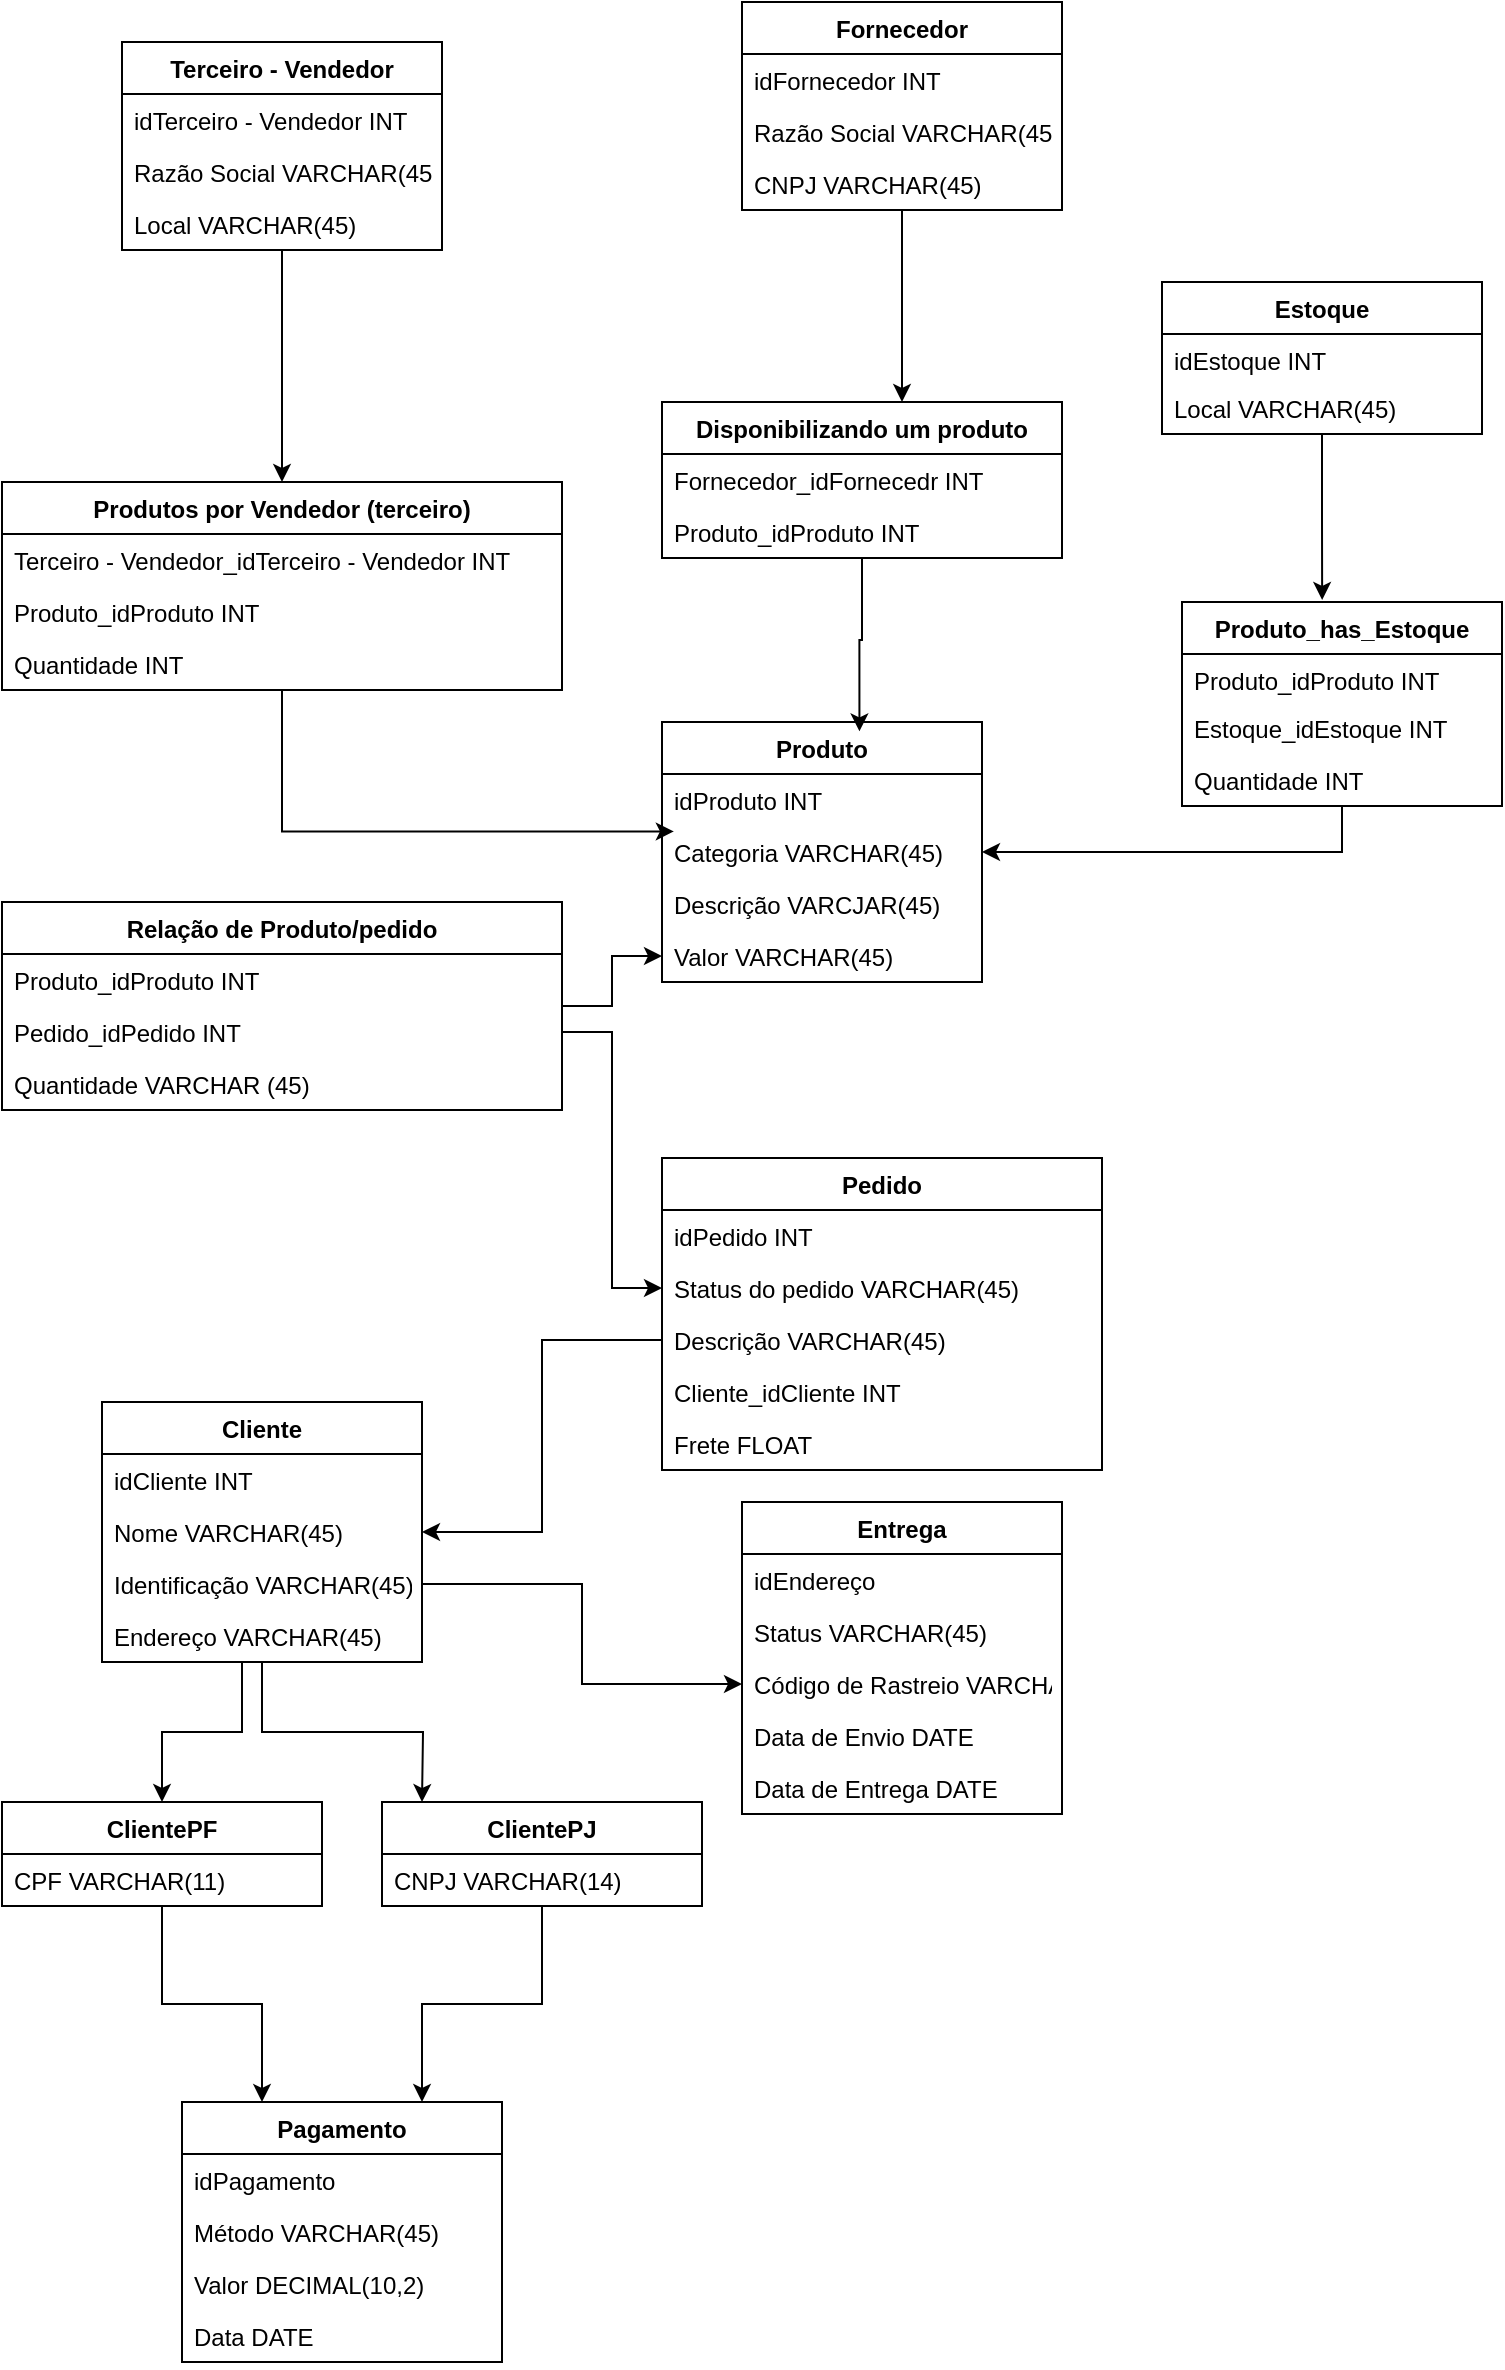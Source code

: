 <mxfile version="26.0.11" pages="2">
  <diagram id="o9EPZqUucmTRK00DGlLH" name="Page-1">
    <mxGraphModel dx="1257" dy="-549" grid="1" gridSize="10" guides="1" tooltips="1" connect="1" arrows="1" fold="1" page="1" pageScale="1" pageWidth="827" pageHeight="1169" math="0" shadow="0">
      <root>
        <mxCell id="0" />
        <mxCell id="1" parent="0" />
        <mxCell id="42stsB1YpSLeYH0SvuZJ-91" style="edgeStyle=orthogonalEdgeStyle;rounded=0;orthogonalLoop=1;jettySize=auto;html=1;entryX=0.25;entryY=0;entryDx=0;entryDy=0;" edge="1" parent="1" source="42stsB1YpSLeYH0SvuZJ-6" target="42stsB1YpSLeYH0SvuZJ-10">
          <mxGeometry relative="1" as="geometry" />
        </mxCell>
        <mxCell id="42stsB1YpSLeYH0SvuZJ-6" value="ClientePF" style="swimlane;fontStyle=1;align=center;verticalAlign=top;childLayout=stackLayout;horizontal=1;startSize=26;horizontalStack=0;resizeParent=1;resizeParentMax=0;resizeLast=0;collapsible=1;marginBottom=0;" vertex="1" parent="1">
          <mxGeometry x="40" y="2530" width="160" height="52" as="geometry" />
        </mxCell>
        <mxCell id="42stsB1YpSLeYH0SvuZJ-7" value="CPF VARCHAR(11)" style="text;strokeColor=none;fillColor=none;align=left;verticalAlign=top;spacingLeft=4;spacingRight=4;overflow=hidden;rotatable=0;points=[[0,0.5],[1,0.5]];portConstraint=eastwest;" vertex="1" parent="42stsB1YpSLeYH0SvuZJ-6">
          <mxGeometry y="26" width="160" height="26" as="geometry" />
        </mxCell>
        <mxCell id="42stsB1YpSLeYH0SvuZJ-92" style="edgeStyle=orthogonalEdgeStyle;rounded=0;orthogonalLoop=1;jettySize=auto;html=1;entryX=0.75;entryY=0;entryDx=0;entryDy=0;" edge="1" parent="1" source="42stsB1YpSLeYH0SvuZJ-8" target="42stsB1YpSLeYH0SvuZJ-10">
          <mxGeometry relative="1" as="geometry" />
        </mxCell>
        <mxCell id="42stsB1YpSLeYH0SvuZJ-8" value="ClientePJ" style="swimlane;fontStyle=1;align=center;verticalAlign=top;childLayout=stackLayout;horizontal=1;startSize=26;horizontalStack=0;resizeParent=1;resizeParentMax=0;resizeLast=0;collapsible=1;marginBottom=0;" vertex="1" parent="1">
          <mxGeometry x="230" y="2530" width="160" height="52" as="geometry" />
        </mxCell>
        <mxCell id="42stsB1YpSLeYH0SvuZJ-9" value="CNPJ VARCHAR(14)" style="text;strokeColor=none;fillColor=none;align=left;verticalAlign=top;spacingLeft=4;spacingRight=4;overflow=hidden;rotatable=0;points=[[0,0.5],[1,0.5]];portConstraint=eastwest;" vertex="1" parent="42stsB1YpSLeYH0SvuZJ-8">
          <mxGeometry y="26" width="160" height="26" as="geometry" />
        </mxCell>
        <mxCell id="42stsB1YpSLeYH0SvuZJ-10" value="Pagamento" style="swimlane;fontStyle=1;align=center;verticalAlign=top;childLayout=stackLayout;horizontal=1;startSize=26;horizontalStack=0;resizeParent=1;resizeParentMax=0;resizeLast=0;collapsible=1;marginBottom=0;" vertex="1" parent="1">
          <mxGeometry x="130" y="2680" width="160" height="130" as="geometry" />
        </mxCell>
        <mxCell id="42stsB1YpSLeYH0SvuZJ-11" value="idPagamento" style="text;strokeColor=none;fillColor=none;align=left;verticalAlign=top;spacingLeft=4;spacingRight=4;overflow=hidden;rotatable=0;points=[[0,0.5],[1,0.5]];portConstraint=eastwest;" vertex="1" parent="42stsB1YpSLeYH0SvuZJ-10">
          <mxGeometry y="26" width="160" height="26" as="geometry" />
        </mxCell>
        <mxCell id="42stsB1YpSLeYH0SvuZJ-12" value="Método VARCHAR(45)" style="text;strokeColor=none;fillColor=none;align=left;verticalAlign=top;spacingLeft=4;spacingRight=4;overflow=hidden;rotatable=0;points=[[0,0.5],[1,0.5]];portConstraint=eastwest;" vertex="1" parent="42stsB1YpSLeYH0SvuZJ-10">
          <mxGeometry y="52" width="160" height="26" as="geometry" />
        </mxCell>
        <mxCell id="42stsB1YpSLeYH0SvuZJ-13" value="Valor DECIMAL(10,2)" style="text;strokeColor=none;fillColor=none;align=left;verticalAlign=top;spacingLeft=4;spacingRight=4;overflow=hidden;rotatable=0;points=[[0,0.5],[1,0.5]];portConstraint=eastwest;" vertex="1" parent="42stsB1YpSLeYH0SvuZJ-10">
          <mxGeometry y="78" width="160" height="26" as="geometry" />
        </mxCell>
        <mxCell id="42stsB1YpSLeYH0SvuZJ-14" value="Data DATE" style="text;strokeColor=none;fillColor=none;align=left;verticalAlign=top;spacingLeft=4;spacingRight=4;overflow=hidden;rotatable=0;points=[[0,0.5],[1,0.5]];portConstraint=eastwest;" vertex="1" parent="42stsB1YpSLeYH0SvuZJ-10">
          <mxGeometry y="104" width="160" height="26" as="geometry" />
        </mxCell>
        <mxCell id="42stsB1YpSLeYH0SvuZJ-15" value="Entrega" style="swimlane;fontStyle=1;align=center;verticalAlign=top;childLayout=stackLayout;horizontal=1;startSize=26;horizontalStack=0;resizeParent=1;resizeParentMax=0;resizeLast=0;collapsible=1;marginBottom=0;" vertex="1" parent="1">
          <mxGeometry x="410" y="2380" width="160" height="156" as="geometry" />
        </mxCell>
        <mxCell id="42stsB1YpSLeYH0SvuZJ-16" value="idEndereço" style="text;strokeColor=none;fillColor=none;align=left;verticalAlign=top;spacingLeft=4;spacingRight=4;overflow=hidden;rotatable=0;points=[[0,0.5],[1,0.5]];portConstraint=eastwest;" vertex="1" parent="42stsB1YpSLeYH0SvuZJ-15">
          <mxGeometry y="26" width="160" height="26" as="geometry" />
        </mxCell>
        <mxCell id="42stsB1YpSLeYH0SvuZJ-17" value="Status VARCHAR(45)" style="text;strokeColor=none;fillColor=none;align=left;verticalAlign=top;spacingLeft=4;spacingRight=4;overflow=hidden;rotatable=0;points=[[0,0.5],[1,0.5]];portConstraint=eastwest;" vertex="1" parent="42stsB1YpSLeYH0SvuZJ-15">
          <mxGeometry y="52" width="160" height="26" as="geometry" />
        </mxCell>
        <mxCell id="42stsB1YpSLeYH0SvuZJ-18" value="Código de Rastreio VARCHAR(45)" style="text;strokeColor=none;fillColor=none;align=left;verticalAlign=top;spacingLeft=4;spacingRight=4;overflow=hidden;rotatable=0;points=[[0,0.5],[1,0.5]];portConstraint=eastwest;" vertex="1" parent="42stsB1YpSLeYH0SvuZJ-15">
          <mxGeometry y="78" width="160" height="26" as="geometry" />
        </mxCell>
        <mxCell id="42stsB1YpSLeYH0SvuZJ-19" value="Data de Envio DATE" style="text;strokeColor=none;fillColor=none;align=left;verticalAlign=top;spacingLeft=4;spacingRight=4;overflow=hidden;rotatable=0;points=[[0,0.5],[1,0.5]];portConstraint=eastwest;" vertex="1" parent="42stsB1YpSLeYH0SvuZJ-15">
          <mxGeometry y="104" width="160" height="26" as="geometry" />
        </mxCell>
        <mxCell id="42stsB1YpSLeYH0SvuZJ-20" value="Data de Entrega DATE" style="text;strokeColor=none;fillColor=none;align=left;verticalAlign=top;spacingLeft=4;spacingRight=4;overflow=hidden;rotatable=0;points=[[0,0.5],[1,0.5]];portConstraint=eastwest;" vertex="1" parent="42stsB1YpSLeYH0SvuZJ-15">
          <mxGeometry y="130" width="160" height="26" as="geometry" />
        </mxCell>
        <mxCell id="42stsB1YpSLeYH0SvuZJ-21" value="Fornecedor" style="swimlane;fontStyle=1;align=center;verticalAlign=top;childLayout=stackLayout;horizontal=1;startSize=26;horizontalStack=0;resizeParent=1;resizeParentMax=0;resizeLast=0;collapsible=1;marginBottom=0;" vertex="1" parent="1">
          <mxGeometry x="410" y="1630" width="160" height="104" as="geometry" />
        </mxCell>
        <mxCell id="42stsB1YpSLeYH0SvuZJ-22" value="idFornecedor INT" style="text;strokeColor=none;fillColor=none;align=left;verticalAlign=top;spacingLeft=4;spacingRight=4;overflow=hidden;rotatable=0;points=[[0,0.5],[1,0.5]];portConstraint=eastwest;" vertex="1" parent="42stsB1YpSLeYH0SvuZJ-21">
          <mxGeometry y="26" width="160" height="26" as="geometry" />
        </mxCell>
        <mxCell id="42stsB1YpSLeYH0SvuZJ-23" value="Razão Social VARCHAR(45)" style="text;strokeColor=none;fillColor=none;align=left;verticalAlign=top;spacingLeft=4;spacingRight=4;overflow=hidden;rotatable=0;points=[[0,0.5],[1,0.5]];portConstraint=eastwest;" vertex="1" parent="42stsB1YpSLeYH0SvuZJ-21">
          <mxGeometry y="52" width="160" height="26" as="geometry" />
        </mxCell>
        <mxCell id="42stsB1YpSLeYH0SvuZJ-24" value="CNPJ VARCHAR(45)" style="text;strokeColor=none;fillColor=none;align=left;verticalAlign=top;spacingLeft=4;spacingRight=4;overflow=hidden;rotatable=0;points=[[0,0.5],[1,0.5]];portConstraint=eastwest;" vertex="1" parent="42stsB1YpSLeYH0SvuZJ-21">
          <mxGeometry y="78" width="160" height="26" as="geometry" />
        </mxCell>
        <mxCell id="42stsB1YpSLeYH0SvuZJ-67" style="edgeStyle=orthogonalEdgeStyle;rounded=0;orthogonalLoop=1;jettySize=auto;html=1;entryX=0.5;entryY=0;entryDx=0;entryDy=0;" edge="1" parent="1" source="42stsB1YpSLeYH0SvuZJ-25" target="42stsB1YpSLeYH0SvuZJ-37">
          <mxGeometry relative="1" as="geometry" />
        </mxCell>
        <mxCell id="42stsB1YpSLeYH0SvuZJ-25" value="Terceiro - Vendedor" style="swimlane;fontStyle=1;align=center;verticalAlign=top;childLayout=stackLayout;horizontal=1;startSize=26;horizontalStack=0;resizeParent=1;resizeParentMax=0;resizeLast=0;collapsible=1;marginBottom=0;" vertex="1" parent="1">
          <mxGeometry x="100" y="1650" width="160" height="104" as="geometry" />
        </mxCell>
        <mxCell id="42stsB1YpSLeYH0SvuZJ-26" value="idTerceiro - Vendedor INT" style="text;strokeColor=none;fillColor=none;align=left;verticalAlign=top;spacingLeft=4;spacingRight=4;overflow=hidden;rotatable=0;points=[[0,0.5],[1,0.5]];portConstraint=eastwest;" vertex="1" parent="42stsB1YpSLeYH0SvuZJ-25">
          <mxGeometry y="26" width="160" height="26" as="geometry" />
        </mxCell>
        <mxCell id="42stsB1YpSLeYH0SvuZJ-27" value="Razão Social VARCHAR(45)" style="text;strokeColor=none;fillColor=none;align=left;verticalAlign=top;spacingLeft=4;spacingRight=4;overflow=hidden;rotatable=0;points=[[0,0.5],[1,0.5]];portConstraint=eastwest;" vertex="1" parent="42stsB1YpSLeYH0SvuZJ-25">
          <mxGeometry y="52" width="160" height="26" as="geometry" />
        </mxCell>
        <mxCell id="42stsB1YpSLeYH0SvuZJ-28" value="Local VARCHAR(45)" style="text;strokeColor=none;fillColor=none;align=left;verticalAlign=top;spacingLeft=4;spacingRight=4;overflow=hidden;rotatable=0;points=[[0,0.5],[1,0.5]];portConstraint=eastwest;" vertex="1" parent="42stsB1YpSLeYH0SvuZJ-25">
          <mxGeometry y="78" width="160" height="26" as="geometry" />
        </mxCell>
        <mxCell id="42stsB1YpSLeYH0SvuZJ-68" style="edgeStyle=orthogonalEdgeStyle;rounded=0;orthogonalLoop=1;jettySize=auto;html=1;entryX=0.438;entryY=-0.01;entryDx=0;entryDy=0;entryPerimeter=0;" edge="1" parent="1" source="42stsB1YpSLeYH0SvuZJ-29" target="42stsB1YpSLeYH0SvuZJ-47">
          <mxGeometry relative="1" as="geometry">
            <mxPoint x="690" y="1890" as="targetPoint" />
          </mxGeometry>
        </mxCell>
        <mxCell id="42stsB1YpSLeYH0SvuZJ-29" value="Estoque" style="swimlane;fontStyle=1;align=center;verticalAlign=top;childLayout=stackLayout;horizontal=1;startSize=26;horizontalStack=0;resizeParent=1;resizeParentMax=0;resizeLast=0;collapsible=1;marginBottom=0;" vertex="1" parent="1">
          <mxGeometry x="620" y="1770" width="160" height="76" as="geometry" />
        </mxCell>
        <mxCell id="42stsB1YpSLeYH0SvuZJ-30" value="idEstoque INT" style="text;strokeColor=none;fillColor=none;align=left;verticalAlign=top;spacingLeft=4;spacingRight=4;overflow=hidden;rotatable=0;points=[[0,0.5],[1,0.5]];portConstraint=eastwest;" vertex="1" parent="42stsB1YpSLeYH0SvuZJ-29">
          <mxGeometry y="26" width="160" height="24" as="geometry" />
        </mxCell>
        <mxCell id="42stsB1YpSLeYH0SvuZJ-31" value="Local VARCHAR(45)" style="text;strokeColor=none;fillColor=none;align=left;verticalAlign=top;spacingLeft=4;spacingRight=4;overflow=hidden;rotatable=0;points=[[0,0.5],[1,0.5]];portConstraint=eastwest;" vertex="1" parent="42stsB1YpSLeYH0SvuZJ-29">
          <mxGeometry y="50" width="160" height="26" as="geometry" />
        </mxCell>
        <mxCell id="42stsB1YpSLeYH0SvuZJ-33" value="Disponibilizando um produto" style="swimlane;fontStyle=1;align=center;verticalAlign=top;childLayout=stackLayout;horizontal=1;startSize=26;horizontalStack=0;resizeParent=1;resizeParentMax=0;resizeLast=0;collapsible=1;marginBottom=0;" vertex="1" parent="1">
          <mxGeometry x="370" y="1830" width="200" height="78" as="geometry" />
        </mxCell>
        <mxCell id="42stsB1YpSLeYH0SvuZJ-34" value="Fornecedor_idFornecedr INT" style="text;strokeColor=none;fillColor=none;align=left;verticalAlign=top;spacingLeft=4;spacingRight=4;overflow=hidden;rotatable=0;points=[[0,0.5],[1,0.5]];portConstraint=eastwest;" vertex="1" parent="42stsB1YpSLeYH0SvuZJ-33">
          <mxGeometry y="26" width="200" height="26" as="geometry" />
        </mxCell>
        <mxCell id="42stsB1YpSLeYH0SvuZJ-35" value="Produto_idProduto INT" style="text;strokeColor=none;fillColor=none;align=left;verticalAlign=top;spacingLeft=4;spacingRight=4;overflow=hidden;rotatable=0;points=[[0,0.5],[1,0.5]];portConstraint=eastwest;" vertex="1" parent="42stsB1YpSLeYH0SvuZJ-33">
          <mxGeometry y="52" width="200" height="26" as="geometry" />
        </mxCell>
        <mxCell id="42stsB1YpSLeYH0SvuZJ-37" value="Produtos por Vendedor (terceiro)" style="swimlane;fontStyle=1;align=center;verticalAlign=top;childLayout=stackLayout;horizontal=1;startSize=26;horizontalStack=0;resizeParent=1;resizeParentMax=0;resizeLast=0;collapsible=1;marginBottom=0;" vertex="1" parent="1">
          <mxGeometry x="40" y="1870" width="280" height="104" as="geometry" />
        </mxCell>
        <mxCell id="42stsB1YpSLeYH0SvuZJ-38" value="Terceiro - Vendedor_idTerceiro - Vendedor INT" style="text;strokeColor=none;fillColor=none;align=left;verticalAlign=top;spacingLeft=4;spacingRight=4;overflow=hidden;rotatable=0;points=[[0,0.5],[1,0.5]];portConstraint=eastwest;" vertex="1" parent="42stsB1YpSLeYH0SvuZJ-37">
          <mxGeometry y="26" width="280" height="26" as="geometry" />
        </mxCell>
        <mxCell id="42stsB1YpSLeYH0SvuZJ-39" value="Produto_idProduto INT" style="text;strokeColor=none;fillColor=none;align=left;verticalAlign=top;spacingLeft=4;spacingRight=4;overflow=hidden;rotatable=0;points=[[0,0.5],[1,0.5]];portConstraint=eastwest;" vertex="1" parent="42stsB1YpSLeYH0SvuZJ-37">
          <mxGeometry y="52" width="280" height="26" as="geometry" />
        </mxCell>
        <mxCell id="42stsB1YpSLeYH0SvuZJ-40" value="Quantidade INT" style="text;strokeColor=none;fillColor=none;align=left;verticalAlign=top;spacingLeft=4;spacingRight=4;overflow=hidden;rotatable=0;points=[[0,0.5],[1,0.5]];portConstraint=eastwest;" vertex="1" parent="42stsB1YpSLeYH0SvuZJ-37">
          <mxGeometry y="78" width="280" height="26" as="geometry" />
        </mxCell>
        <mxCell id="42stsB1YpSLeYH0SvuZJ-41" value="Produto" style="swimlane;fontStyle=1;align=center;verticalAlign=top;childLayout=stackLayout;horizontal=1;startSize=26;horizontalStack=0;resizeParent=1;resizeParentMax=0;resizeLast=0;collapsible=1;marginBottom=0;" vertex="1" parent="1">
          <mxGeometry x="370" y="1990" width="160" height="130" as="geometry" />
        </mxCell>
        <mxCell id="42stsB1YpSLeYH0SvuZJ-42" value="idProduto INT" style="text;strokeColor=none;fillColor=none;align=left;verticalAlign=top;spacingLeft=4;spacingRight=4;overflow=hidden;rotatable=0;points=[[0,0.5],[1,0.5]];portConstraint=eastwest;" vertex="1" parent="42stsB1YpSLeYH0SvuZJ-41">
          <mxGeometry y="26" width="160" height="26" as="geometry" />
        </mxCell>
        <mxCell id="42stsB1YpSLeYH0SvuZJ-43" value="Categoria VARCHAR(45)" style="text;strokeColor=none;fillColor=none;align=left;verticalAlign=top;spacingLeft=4;spacingRight=4;overflow=hidden;rotatable=0;points=[[0,0.5],[1,0.5]];portConstraint=eastwest;" vertex="1" parent="42stsB1YpSLeYH0SvuZJ-41">
          <mxGeometry y="52" width="160" height="26" as="geometry" />
        </mxCell>
        <mxCell id="42stsB1YpSLeYH0SvuZJ-44" value="Descrição VARCJAR(45)" style="text;strokeColor=none;fillColor=none;align=left;verticalAlign=top;spacingLeft=4;spacingRight=4;overflow=hidden;rotatable=0;points=[[0,0.5],[1,0.5]];portConstraint=eastwest;" vertex="1" parent="42stsB1YpSLeYH0SvuZJ-41">
          <mxGeometry y="78" width="160" height="26" as="geometry" />
        </mxCell>
        <mxCell id="42stsB1YpSLeYH0SvuZJ-46" value="Valor VARCHAR(45)" style="text;strokeColor=none;fillColor=none;align=left;verticalAlign=top;spacingLeft=4;spacingRight=4;overflow=hidden;rotatable=0;points=[[0,0.5],[1,0.5]];portConstraint=eastwest;" vertex="1" parent="42stsB1YpSLeYH0SvuZJ-41">
          <mxGeometry y="104" width="160" height="26" as="geometry" />
        </mxCell>
        <mxCell id="42stsB1YpSLeYH0SvuZJ-73" style="edgeStyle=orthogonalEdgeStyle;rounded=0;orthogonalLoop=1;jettySize=auto;html=1;entryX=1;entryY=0.5;entryDx=0;entryDy=0;" edge="1" parent="1" source="42stsB1YpSLeYH0SvuZJ-47" target="42stsB1YpSLeYH0SvuZJ-43">
          <mxGeometry relative="1" as="geometry" />
        </mxCell>
        <mxCell id="42stsB1YpSLeYH0SvuZJ-47" value="Produto_has_Estoque" style="swimlane;fontStyle=1;align=center;verticalAlign=top;childLayout=stackLayout;horizontal=1;startSize=26;horizontalStack=0;resizeParent=1;resizeParentMax=0;resizeLast=0;collapsible=1;marginBottom=0;" vertex="1" parent="1">
          <mxGeometry x="630" y="1930" width="160" height="102" as="geometry" />
        </mxCell>
        <mxCell id="42stsB1YpSLeYH0SvuZJ-48" value="Produto_idProduto INT" style="text;strokeColor=none;fillColor=none;align=left;verticalAlign=top;spacingLeft=4;spacingRight=4;overflow=hidden;rotatable=0;points=[[0,0.5],[1,0.5]];portConstraint=eastwest;" vertex="1" parent="42stsB1YpSLeYH0SvuZJ-47">
          <mxGeometry y="26" width="160" height="24" as="geometry" />
        </mxCell>
        <mxCell id="42stsB1YpSLeYH0SvuZJ-49" value="Estoque_idEstoque INT" style="text;strokeColor=none;fillColor=none;align=left;verticalAlign=top;spacingLeft=4;spacingRight=4;overflow=hidden;rotatable=0;points=[[0,0.5],[1,0.5]];portConstraint=eastwest;" vertex="1" parent="42stsB1YpSLeYH0SvuZJ-47">
          <mxGeometry y="50" width="160" height="26" as="geometry" />
        </mxCell>
        <mxCell id="42stsB1YpSLeYH0SvuZJ-50" value="Quantidade INT" style="text;strokeColor=none;fillColor=none;align=left;verticalAlign=top;spacingLeft=4;spacingRight=4;overflow=hidden;rotatable=0;points=[[0,0.5],[1,0.5]];portConstraint=eastwest;" vertex="1" parent="42stsB1YpSLeYH0SvuZJ-47">
          <mxGeometry y="76" width="160" height="26" as="geometry" />
        </mxCell>
        <mxCell id="42stsB1YpSLeYH0SvuZJ-72" style="edgeStyle=orthogonalEdgeStyle;rounded=0;orthogonalLoop=1;jettySize=auto;html=1;entryX=0;entryY=0.5;entryDx=0;entryDy=0;" edge="1" parent="1" source="42stsB1YpSLeYH0SvuZJ-51" target="42stsB1YpSLeYH0SvuZJ-46">
          <mxGeometry relative="1" as="geometry" />
        </mxCell>
        <mxCell id="42stsB1YpSLeYH0SvuZJ-51" value="Relação de Produto/pedido" style="swimlane;fontStyle=1;align=center;verticalAlign=top;childLayout=stackLayout;horizontal=1;startSize=26;horizontalStack=0;resizeParent=1;resizeParentMax=0;resizeLast=0;collapsible=1;marginBottom=0;" vertex="1" parent="1">
          <mxGeometry x="40" y="2080" width="280" height="104" as="geometry" />
        </mxCell>
        <mxCell id="42stsB1YpSLeYH0SvuZJ-52" value="Produto_idProduto INT" style="text;strokeColor=none;fillColor=none;align=left;verticalAlign=top;spacingLeft=4;spacingRight=4;overflow=hidden;rotatable=0;points=[[0,0.5],[1,0.5]];portConstraint=eastwest;" vertex="1" parent="42stsB1YpSLeYH0SvuZJ-51">
          <mxGeometry y="26" width="280" height="26" as="geometry" />
        </mxCell>
        <mxCell id="42stsB1YpSLeYH0SvuZJ-53" value="Pedido_idPedido INT" style="text;strokeColor=none;fillColor=none;align=left;verticalAlign=top;spacingLeft=4;spacingRight=4;overflow=hidden;rotatable=0;points=[[0,0.5],[1,0.5]];portConstraint=eastwest;" vertex="1" parent="42stsB1YpSLeYH0SvuZJ-51">
          <mxGeometry y="52" width="280" height="26" as="geometry" />
        </mxCell>
        <mxCell id="42stsB1YpSLeYH0SvuZJ-54" value="Quantidade VARCHAR (45)" style="text;strokeColor=none;fillColor=none;align=left;verticalAlign=top;spacingLeft=4;spacingRight=4;overflow=hidden;rotatable=0;points=[[0,0.5],[1,0.5]];portConstraint=eastwest;" vertex="1" parent="42stsB1YpSLeYH0SvuZJ-51">
          <mxGeometry y="78" width="280" height="26" as="geometry" />
        </mxCell>
        <mxCell id="42stsB1YpSLeYH0SvuZJ-55" value="Pedido" style="swimlane;fontStyle=1;align=center;verticalAlign=top;childLayout=stackLayout;horizontal=1;startSize=26;horizontalStack=0;resizeParent=1;resizeParentMax=0;resizeLast=0;collapsible=1;marginBottom=0;" vertex="1" parent="1">
          <mxGeometry x="370" y="2208" width="220" height="156" as="geometry" />
        </mxCell>
        <mxCell id="42stsB1YpSLeYH0SvuZJ-56" value="idPedido INT" style="text;strokeColor=none;fillColor=none;align=left;verticalAlign=top;spacingLeft=4;spacingRight=4;overflow=hidden;rotatable=0;points=[[0,0.5],[1,0.5]];portConstraint=eastwest;" vertex="1" parent="42stsB1YpSLeYH0SvuZJ-55">
          <mxGeometry y="26" width="220" height="26" as="geometry" />
        </mxCell>
        <mxCell id="42stsB1YpSLeYH0SvuZJ-57" value="Status do pedido VARCHAR(45)" style="text;strokeColor=none;fillColor=none;align=left;verticalAlign=top;spacingLeft=4;spacingRight=4;overflow=hidden;rotatable=0;points=[[0,0.5],[1,0.5]];portConstraint=eastwest;" vertex="1" parent="42stsB1YpSLeYH0SvuZJ-55">
          <mxGeometry y="52" width="220" height="26" as="geometry" />
        </mxCell>
        <mxCell id="42stsB1YpSLeYH0SvuZJ-58" value="Descrição VARCHAR(45)" style="text;strokeColor=none;fillColor=none;align=left;verticalAlign=top;spacingLeft=4;spacingRight=4;overflow=hidden;rotatable=0;points=[[0,0.5],[1,0.5]];portConstraint=eastwest;" vertex="1" parent="42stsB1YpSLeYH0SvuZJ-55">
          <mxGeometry y="78" width="220" height="26" as="geometry" />
        </mxCell>
        <mxCell id="42stsB1YpSLeYH0SvuZJ-59" value="Cliente_idCliente INT" style="text;strokeColor=none;fillColor=none;align=left;verticalAlign=top;spacingLeft=4;spacingRight=4;overflow=hidden;rotatable=0;points=[[0,0.5],[1,0.5]];portConstraint=eastwest;" vertex="1" parent="42stsB1YpSLeYH0SvuZJ-55">
          <mxGeometry y="104" width="220" height="26" as="geometry" />
        </mxCell>
        <mxCell id="42stsB1YpSLeYH0SvuZJ-60" value="Frete FLOAT" style="text;strokeColor=none;fillColor=none;align=left;verticalAlign=top;spacingLeft=4;spacingRight=4;overflow=hidden;rotatable=0;points=[[0,0.5],[1,0.5]];portConstraint=eastwest;" vertex="1" parent="42stsB1YpSLeYH0SvuZJ-55">
          <mxGeometry y="130" width="220" height="26" as="geometry" />
        </mxCell>
        <mxCell id="42stsB1YpSLeYH0SvuZJ-86" style="edgeStyle=orthogonalEdgeStyle;rounded=0;orthogonalLoop=1;jettySize=auto;html=1;" edge="1" parent="1" source="42stsB1YpSLeYH0SvuZJ-61">
          <mxGeometry relative="1" as="geometry">
            <mxPoint x="250" y="2530" as="targetPoint" />
          </mxGeometry>
        </mxCell>
        <mxCell id="42stsB1YpSLeYH0SvuZJ-61" value="Cliente" style="swimlane;fontStyle=1;align=center;verticalAlign=top;childLayout=stackLayout;horizontal=1;startSize=26;horizontalStack=0;resizeParent=1;resizeParentMax=0;resizeLast=0;collapsible=1;marginBottom=0;" vertex="1" parent="1">
          <mxGeometry x="90" y="2330" width="160" height="130" as="geometry" />
        </mxCell>
        <mxCell id="42stsB1YpSLeYH0SvuZJ-62" value="idCliente INT" style="text;strokeColor=none;fillColor=none;align=left;verticalAlign=top;spacingLeft=4;spacingRight=4;overflow=hidden;rotatable=0;points=[[0,0.5],[1,0.5]];portConstraint=eastwest;" vertex="1" parent="42stsB1YpSLeYH0SvuZJ-61">
          <mxGeometry y="26" width="160" height="26" as="geometry" />
        </mxCell>
        <mxCell id="42stsB1YpSLeYH0SvuZJ-63" value="Nome VARCHAR(45)" style="text;strokeColor=none;fillColor=none;align=left;verticalAlign=top;spacingLeft=4;spacingRight=4;overflow=hidden;rotatable=0;points=[[0,0.5],[1,0.5]];portConstraint=eastwest;" vertex="1" parent="42stsB1YpSLeYH0SvuZJ-61">
          <mxGeometry y="52" width="160" height="26" as="geometry" />
        </mxCell>
        <mxCell id="42stsB1YpSLeYH0SvuZJ-64" value="Identificação VARCHAR(45)" style="text;strokeColor=none;fillColor=none;align=left;verticalAlign=top;spacingLeft=4;spacingRight=4;overflow=hidden;rotatable=0;points=[[0,0.5],[1,0.5]];portConstraint=eastwest;" vertex="1" parent="42stsB1YpSLeYH0SvuZJ-61">
          <mxGeometry y="78" width="160" height="26" as="geometry" />
        </mxCell>
        <mxCell id="42stsB1YpSLeYH0SvuZJ-65" value="Endereço VARCHAR(45)" style="text;strokeColor=none;fillColor=none;align=left;verticalAlign=top;spacingLeft=4;spacingRight=4;overflow=hidden;rotatable=0;points=[[0,0.5],[1,0.5]];portConstraint=eastwest;" vertex="1" parent="42stsB1YpSLeYH0SvuZJ-61">
          <mxGeometry y="104" width="160" height="26" as="geometry" />
        </mxCell>
        <mxCell id="42stsB1YpSLeYH0SvuZJ-66" style="edgeStyle=orthogonalEdgeStyle;rounded=0;orthogonalLoop=1;jettySize=auto;html=1;" edge="1" parent="1" source="42stsB1YpSLeYH0SvuZJ-21">
          <mxGeometry relative="1" as="geometry">
            <mxPoint x="490" y="1830" as="targetPoint" />
          </mxGeometry>
        </mxCell>
        <mxCell id="42stsB1YpSLeYH0SvuZJ-69" style="edgeStyle=orthogonalEdgeStyle;rounded=0;orthogonalLoop=1;jettySize=auto;html=1;entryX=0.617;entryY=0.036;entryDx=0;entryDy=0;entryPerimeter=0;" edge="1" parent="1" source="42stsB1YpSLeYH0SvuZJ-33" target="42stsB1YpSLeYH0SvuZJ-41">
          <mxGeometry relative="1" as="geometry" />
        </mxCell>
        <mxCell id="42stsB1YpSLeYH0SvuZJ-70" style="edgeStyle=orthogonalEdgeStyle;rounded=0;orthogonalLoop=1;jettySize=auto;html=1;entryX=0.037;entryY=0.104;entryDx=0;entryDy=0;entryPerimeter=0;" edge="1" parent="1" source="42stsB1YpSLeYH0SvuZJ-37" target="42stsB1YpSLeYH0SvuZJ-43">
          <mxGeometry relative="1" as="geometry" />
        </mxCell>
        <mxCell id="42stsB1YpSLeYH0SvuZJ-74" style="edgeStyle=orthogonalEdgeStyle;rounded=0;orthogonalLoop=1;jettySize=auto;html=1;entryX=0;entryY=0.5;entryDx=0;entryDy=0;" edge="1" parent="1" source="42stsB1YpSLeYH0SvuZJ-53" target="42stsB1YpSLeYH0SvuZJ-57">
          <mxGeometry relative="1" as="geometry" />
        </mxCell>
        <mxCell id="42stsB1YpSLeYH0SvuZJ-75" style="edgeStyle=orthogonalEdgeStyle;rounded=0;orthogonalLoop=1;jettySize=auto;html=1;entryX=1;entryY=0.5;entryDx=0;entryDy=0;" edge="1" parent="1" source="42stsB1YpSLeYH0SvuZJ-58" target="42stsB1YpSLeYH0SvuZJ-63">
          <mxGeometry relative="1" as="geometry" />
        </mxCell>
        <mxCell id="42stsB1YpSLeYH0SvuZJ-87" style="edgeStyle=orthogonalEdgeStyle;rounded=0;orthogonalLoop=1;jettySize=auto;html=1;entryX=0.5;entryY=0;entryDx=0;entryDy=0;" edge="1" parent="1" source="42stsB1YpSLeYH0SvuZJ-65" target="42stsB1YpSLeYH0SvuZJ-6">
          <mxGeometry relative="1" as="geometry">
            <Array as="points">
              <mxPoint x="160" y="2495" />
              <mxPoint x="120" y="2495" />
            </Array>
          </mxGeometry>
        </mxCell>
        <mxCell id="42stsB1YpSLeYH0SvuZJ-89" style="edgeStyle=orthogonalEdgeStyle;rounded=0;orthogonalLoop=1;jettySize=auto;html=1;" edge="1" parent="1" source="42stsB1YpSLeYH0SvuZJ-64" target="42stsB1YpSLeYH0SvuZJ-18">
          <mxGeometry relative="1" as="geometry" />
        </mxCell>
      </root>
    </mxGraphModel>
  </diagram>
  <diagram name="Page-1" id="DjSQoGmse067rf_K6bMf">
    <mxGraphModel dx="1000" dy="1000" grid="1" gridSize="10" guides="1" tooltips="1" connect="1" arrows="1" fold="1" page="1" pageScale="1" pageWidth="827" pageHeight="1169" math="0" shadow="0">
      <root>
        <mxCell id="0" />
        <mxCell id="1" parent="0" />
        <mxCell id="2" value="Cliente" style="swimlane;fontStyle=1;align=center;verticalAlign=top;childLayout=stackLayout;horizontal=1;startSize=26;horizontalStack=0;resizeParent=1;resizeParentMax=0;resizeLast=0;collapsible=1;marginBottom=0;" vertex="1" parent="1">
          <mxGeometry x="160" y="40" width="160" height="120" as="geometry" />
        </mxCell>
        <mxCell id="3" value="ID INT" style="text;strokeColor=none;fillColor=none;align=left;verticalAlign=top;spacingLeft=4;spacingRight=4;overflow=hidden;rotatable=0;points=[[0,0.5],[1,0.5]];portConstraint=eastwest;" vertex="1" parent="2">
          <mxGeometry y="26" width="160" height="26" as="geometry" />
        </mxCell>
        <mxCell id="4" value="Nome VARCHAR(45)" style="text;strokeColor=none;fillColor=none;align=left;verticalAlign=top;spacingLeft=4;spacingRight=4;overflow=hidden;rotatable=0;points=[[0,0.5],[1,0.5]];portConstraint=eastwest;" vertex="1" parent="2">
          <mxGeometry y="52" width="160" height="26" as="geometry" />
        </mxCell>
        <mxCell id="5" value="Endereço VARCHAR(45)" style="text;strokeColor=none;fillColor=none;align=left;verticalAlign=top;spacingLeft=4;spacingRight=4;overflow=hidden;rotatable=0;points=[[0,0.5],[1,0.5]];portConstraint=eastwest;" vertex="1" parent="2">
          <mxGeometry y="78" width="160" height="26" as="geometry" />
        </mxCell>
        <mxCell id="6" value="ClientePF" style="swimlane;fontStyle=1;align=center;verticalAlign=top;childLayout=stackLayout;horizontal=1;startSize=26;horizontalStack=0;resizeParent=1;resizeParentMax=0;resizeLast=0;collapsible=1;marginBottom=0;" vertex="1" parent="1">
          <mxGeometry x="40" y="200" width="160" height="70" as="geometry" />
        </mxCell>
        <mxCell id="7" value="CPF VARCHAR(11)" style="text;strokeColor=none;fillColor=none;align=left;verticalAlign=top;spacingLeft=4;spacingRight=4;overflow=hidden;rotatable=0;points=[[0,0.5],[1,0.5]];portConstraint=eastwest;" vertex="1" parent="6">
          <mxGeometry y="26" width="160" height="26" as="geometry" />
        </mxCell>
        <mxCell id="8" value="ClientePJ" style="swimlane;fontStyle=1;align=center;verticalAlign=top;childLayout=stackLayout;horizontal=1;startSize=26;horizontalStack=0;resizeParent=1;resizeParentMax=0;resizeLast=0;collapsible=1;marginBottom=0;" vertex="1" parent="1">
          <mxGeometry x="280" y="200" width="160" height="70" as="geometry" />
        </mxCell>
        <mxCell id="9" value="CNPJ VARCHAR(14)" style="text;strokeColor=none;fillColor=none;align=left;verticalAlign=top;spacingLeft=4;spacingRight=4;overflow=hidden;rotatable=0;points=[[0,0.5],[1,0.5]];portConstraint=eastwest;" vertex="1" parent="8">
          <mxGeometry y="26" width="160" height="26" as="geometry" />
        </mxCell>
        <mxCell id="10" value="Pagamento" style="swimlane;fontStyle=1;align=center;verticalAlign=top;childLayout=stackLayout;horizontal=1;startSize=26;horizontalStack=0;resizeParent=1;resizeParentMax=0;resizeLast=0;collapsible=1;marginBottom=0;" vertex="1" parent="1">
          <mxGeometry x="160" y="360" width="160" height="120" as="geometry" />
        </mxCell>
        <mxCell id="11" value="ID INT" style="text;strokeColor=none;fillColor=none;align=left;verticalAlign=top;spacingLeft=4;spacingRight=4;overflow=hidden;rotatable=0;points=[[0,0.5],[1,0.5]];portConstraint=eastwest;" vertex="1" parent="10">
          <mxGeometry y="26" width="160" height="26" as="geometry" />
        </mxCell>
        <mxCell id="12" value="Método VARCHAR(45)" style="text;strokeColor=none;fillColor=none;align=left;verticalAlign=top;spacingLeft=4;spacingRight=4;overflow=hidden;rotatable=0;points=[[0,0.5],[1,0.5]];portConstraint=eastwest;" vertex="1" parent="10">
          <mxGeometry y="52" width="160" height="26" as="geometry" />
        </mxCell>
        <mxCell id="13" value="Valor DECIMAL(10,2)" style="text;strokeColor=none;fillColor=none;align=left;verticalAlign=top;spacingLeft=4;spacingRight=4;overflow=hidden;rotatable=0;points=[[0,0.5],[1,0.5]];portConstraint=eastwest;" vertex="1" parent="10">
          <mxGeometry y="78" width="160" height="26" as="geometry" />
        </mxCell>
        <mxCell id="14" value="Data DATE" style="text;strokeColor=none;fillColor=none;align=left;verticalAlign=top;spacingLeft=4;spacingRight=4;overflow=hidden;rotatable=0;points=[[0,0.5],[1,0.5]];portConstraint=eastwest;" vertex="1" parent="10">
          <mxGeometry y="104" width="160" height="26" as="geometry" />
        </mxCell>
        <mxCell id="15" value="Entrega" style="swimlane;fontStyle=1;align=center;verticalAlign=top;childLayout=stackLayout;horizontal=1;startSize=26;horizontalStack=0;resizeParent=1;resizeParentMax=0;resizeLast=0;collapsible=1;marginBottom=0;" vertex="1" parent="1">
          <mxGeometry x="160" y="520" width="160" height="120" as="geometry" />
        </mxCell>
        <mxCell id="16" value="ID INT" style="text;strokeColor=none;fillColor=none;align=left;verticalAlign=top;spacingLeft=4;spacingRight=4;overflow=hidden;rotatable=0;points=[[0,0.5],[1,0.5]];portConstraint=eastwest;" vertex="1" parent="15">
          <mxGeometry y="26" width="160" height="26" as="geometry" />
        </mxCell>
        <mxCell id="17" value="Status VARCHAR(45)" style="text;strokeColor=none;fillColor=none;align=left;verticalAlign=top;spacingLeft=4;spacingRight=4;overflow=hidden;rotatable=0;points=[[0,0.5],[1,0.5]];portConstraint=eastwest;" vertex="1" parent="15">
          <mxGeometry y="52" width="160" height="26" as="geometry" />
        </mxCell>
        <mxCell id="18" value="Código de Rastreio VARCHAR(45)" style="text;strokeColor=none;fillColor=none;align=left;verticalAlign=top;spacingLeft=4;spacingRight=4;overflow=hidden;rotatable=0;points=[[0,0.5],[1,0.5]];portConstraint=eastwest;" vertex="1" parent="15">
          <mxGeometry y="78" width="160" height="26" as="geometry" />
        </mxCell>
        <mxCell id="19" value="Data de Envio DATE" style="text;strokeColor=none;fillColor=none;align=left;verticalAlign=top;spacingLeft=4;spacingRight=4;overflow=hidden;rotatable=0;points=[[0,0.5],[1,0.5]];portConstraint=eastwest;" vertex="1" parent="15">
          <mxGeometry y="104" width="160" height="26" as="geometry" />
        </mxCell>
        <mxCell id="20" value="Data de Entrega DATE" style="text;strokeColor=none;fillColor=none;align=left;verticalAlign=top;spacingLeft=4;spacingRight=4;overflow=hidden;rotatable=0;points=[[0,0.5],[1,0.5]];portConstraint=eastwest;" vertex="1" parent="15">
          <mxGeometry y="130" width="160" height="26" as="geometry" />
        </mxCell>
      </root>
    </mxGraphModel>
  </diagram>
</mxfile>
